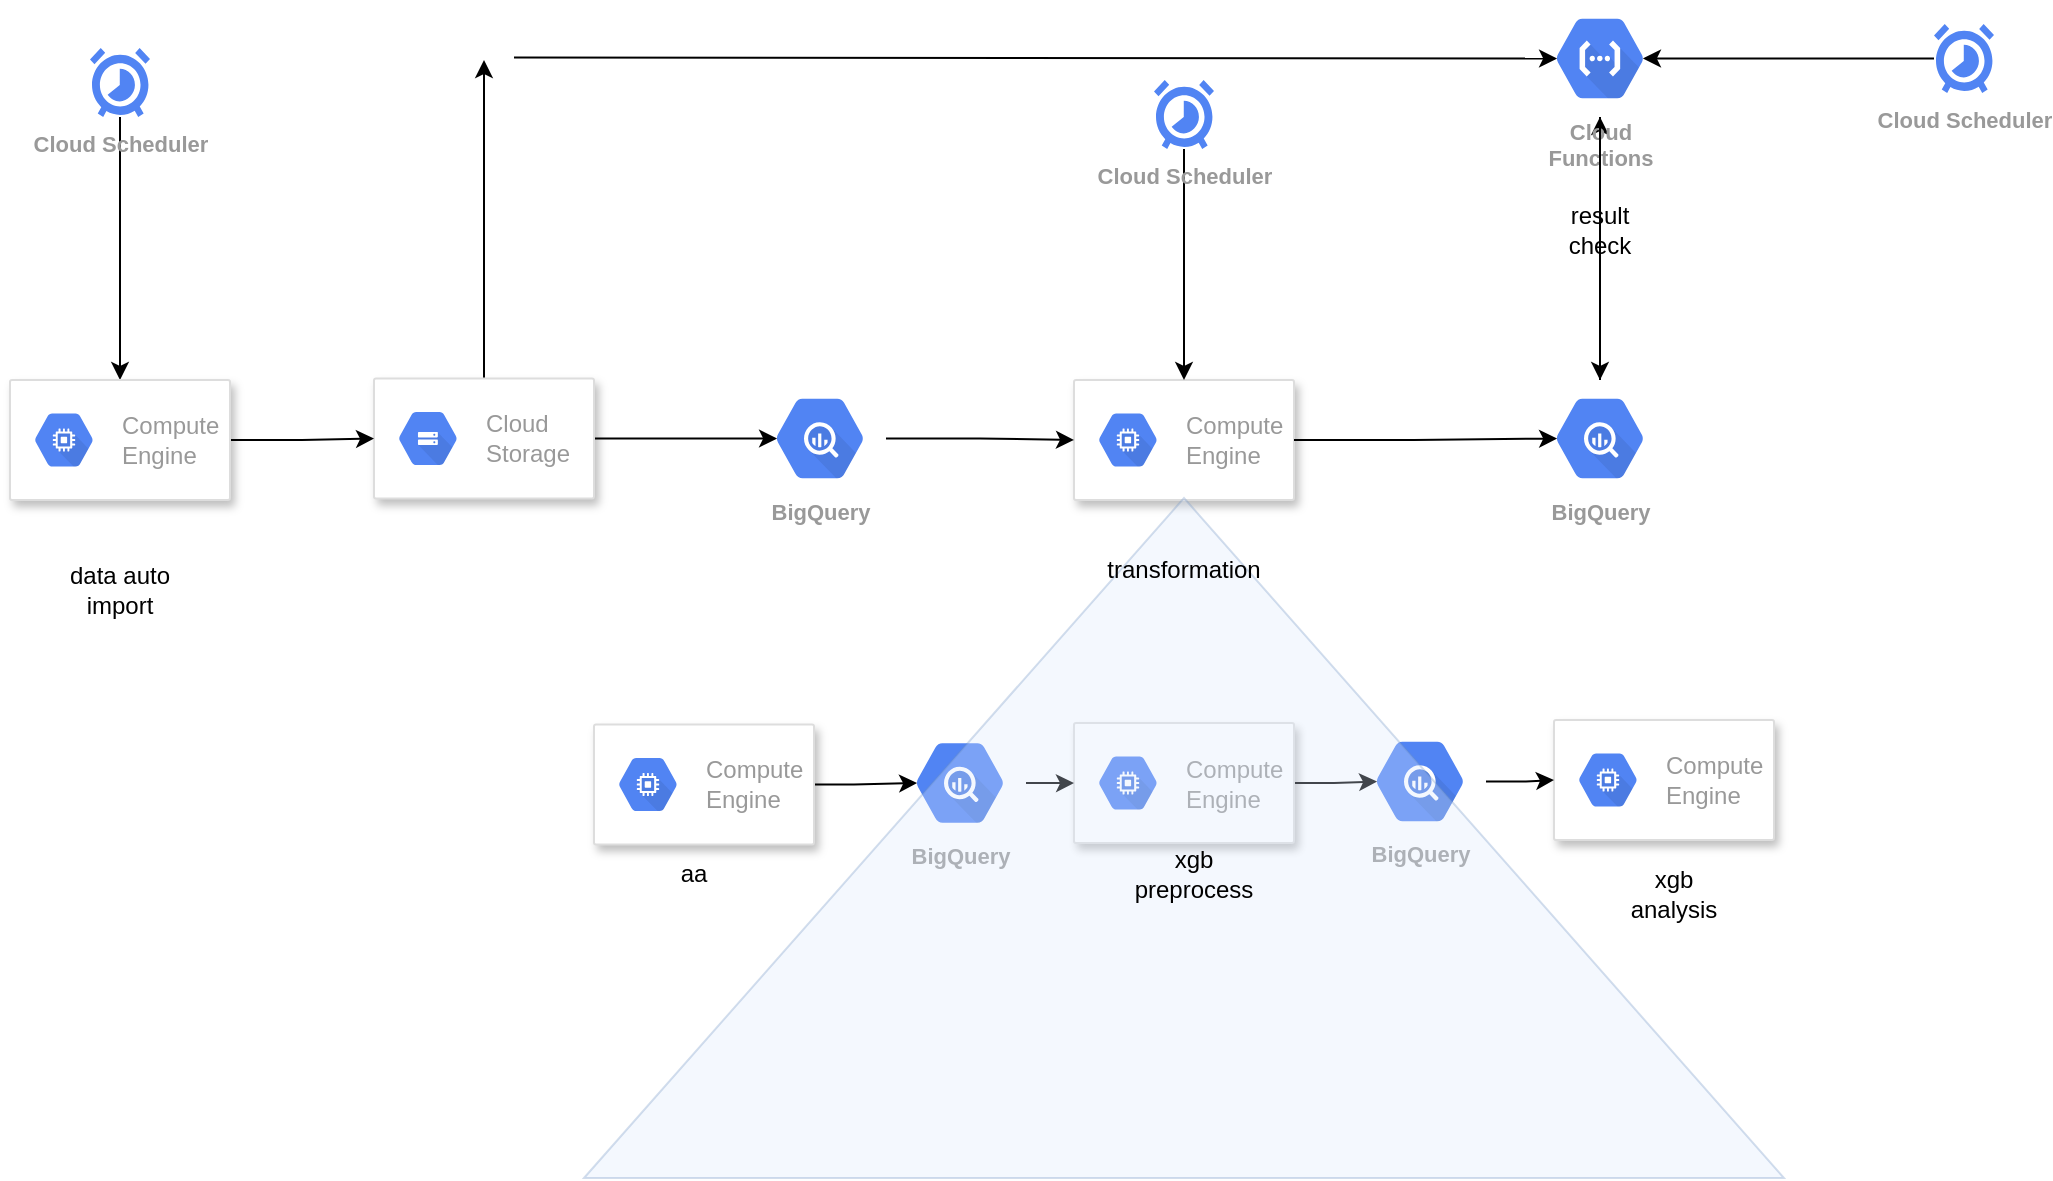 <mxfile version="15.5.4" type="embed"><diagram id="jTxU9_EBkCACjKnzjFgJ" name="Page-1"><mxGraphModel dx="943" dy="477" grid="1" gridSize="10" guides="1" tooltips="1" connect="1" arrows="1" fold="1" page="1" pageScale="1" pageWidth="2339" pageHeight="3300" math="0" shadow="0"><root><mxCell id="0"/><mxCell id="1" parent="0"/><mxCell id="SDDDcs5k6eTZLaJzviCm-29" value="" style="strokeColor=#dddddd;shadow=1;strokeWidth=1;rounded=1;absoluteArcSize=1;arcSize=2;" parent="1" vertex="1"><mxGeometry x="840" y="440" width="110" height="60" as="geometry"/></mxCell><mxCell id="SDDDcs5k6eTZLaJzviCm-30" value="Compute&#10;Engine" style="sketch=0;dashed=0;connectable=0;html=1;fillColor=#5184F3;strokeColor=none;shape=mxgraph.gcp2.hexIcon;prIcon=compute_engine;part=1;labelPosition=right;verticalLabelPosition=middle;align=left;verticalAlign=middle;spacingLeft=5;fontColor=#999999;fontSize=12;" parent="SDDDcs5k6eTZLaJzviCm-29" vertex="1"><mxGeometry y="0.5" width="44" height="39" relative="1" as="geometry"><mxPoint x="5" y="-19.5" as="offset"/></mxGeometry></mxCell><mxCell id="4" style="edgeStyle=orthogonalEdgeStyle;rounded=0;orthogonalLoop=1;jettySize=auto;html=1;" edge="1" parent="1" source="SDDDcs5k6eTZLaJzviCm-2" target="2"><mxGeometry relative="1" as="geometry"/></mxCell><mxCell id="SDDDcs5k6eTZLaJzviCm-2" value="Cloud Scheduler" style="html=1;fillColor=#5184F3;strokeColor=none;verticalAlign=top;labelPosition=center;verticalLabelPosition=bottom;align=center;fontSize=11;fontStyle=1;fontColor=#999999;shape=mxgraph.gcp2.cloud_scheduler" parent="1" vertex="1"><mxGeometry x="348" y="274" width="30" height="34.5" as="geometry"/></mxCell><mxCell id="SDDDcs5k6eTZLaJzviCm-14" style="edgeStyle=orthogonalEdgeStyle;rounded=0;orthogonalLoop=1;jettySize=auto;html=1;entryX=0.175;entryY=0.5;entryDx=0;entryDy=0;entryPerimeter=0;" parent="1" source="SDDDcs5k6eTZLaJzviCm-4" target="SDDDcs5k6eTZLaJzviCm-12" edge="1"><mxGeometry relative="1" as="geometry"/></mxCell><mxCell id="SDDDcs5k6eTZLaJzviCm-52" style="edgeStyle=orthogonalEdgeStyle;rounded=0;orthogonalLoop=1;jettySize=auto;html=1;" parent="1" source="SDDDcs5k6eTZLaJzviCm-4" edge="1"><mxGeometry relative="1" as="geometry"><mxPoint x="545" y="280" as="targetPoint"/></mxGeometry></mxCell><mxCell id="SDDDcs5k6eTZLaJzviCm-4" value="" style="strokeColor=#dddddd;shadow=1;strokeWidth=1;rounded=1;absoluteArcSize=1;arcSize=2;" parent="1" vertex="1"><mxGeometry x="490" y="439.25" width="110" height="60" as="geometry"/></mxCell><mxCell id="SDDDcs5k6eTZLaJzviCm-5" value="Cloud&#10;Storage" style="sketch=0;dashed=0;connectable=0;html=1;fillColor=#5184F3;strokeColor=none;shape=mxgraph.gcp2.hexIcon;prIcon=cloud_storage;part=1;labelPosition=right;verticalLabelPosition=middle;align=left;verticalAlign=middle;spacingLeft=5;fontColor=#999999;fontSize=12;" parent="SDDDcs5k6eTZLaJzviCm-4" vertex="1"><mxGeometry y="0.5" width="44" height="39" relative="1" as="geometry"><mxPoint x="5" y="-19.5" as="offset"/></mxGeometry></mxCell><mxCell id="SDDDcs5k6eTZLaJzviCm-45" style="edgeStyle=orthogonalEdgeStyle;rounded=0;orthogonalLoop=1;jettySize=auto;html=1;" parent="1" source="SDDDcs5k6eTZLaJzviCm-10" target="SDDDcs5k6eTZLaJzviCm-42" edge="1"><mxGeometry relative="1" as="geometry"/></mxCell><mxCell id="SDDDcs5k6eTZLaJzviCm-10" value="BigQuery" style="sketch=0;html=1;fillColor=#5184F3;strokeColor=none;verticalAlign=top;labelPosition=center;verticalLabelPosition=bottom;align=center;spacingTop=-6;fontSize=11;fontStyle=1;fontColor=#999999;shape=mxgraph.gcp2.hexIcon;prIcon=bigquery" parent="1" vertex="1"><mxGeometry x="1070" y="440" width="66" height="58.5" as="geometry"/></mxCell><mxCell id="SDDDcs5k6eTZLaJzviCm-31" value="" style="edgeStyle=orthogonalEdgeStyle;rounded=0;orthogonalLoop=1;jettySize=auto;html=1;" parent="1" source="SDDDcs5k6eTZLaJzviCm-12" target="SDDDcs5k6eTZLaJzviCm-29" edge="1"><mxGeometry relative="1" as="geometry"/></mxCell><mxCell id="SDDDcs5k6eTZLaJzviCm-12" value="BigQuery" style="sketch=0;html=1;fillColor=#5184F3;strokeColor=none;verticalAlign=top;labelPosition=center;verticalLabelPosition=bottom;align=center;spacingTop=-6;fontSize=11;fontStyle=1;fontColor=#999999;shape=mxgraph.gcp2.hexIcon;prIcon=bigquery" parent="1" vertex="1"><mxGeometry x="680" y="440" width="66" height="58.5" as="geometry"/></mxCell><mxCell id="SDDDcs5k6eTZLaJzviCm-24" style="edgeStyle=orthogonalEdgeStyle;rounded=0;orthogonalLoop=1;jettySize=auto;html=1;entryX=0.175;entryY=0.5;entryDx=0;entryDy=0;entryPerimeter=0;" parent="1" source="SDDDcs5k6eTZLaJzviCm-16" target="SDDDcs5k6eTZLaJzviCm-22" edge="1"><mxGeometry relative="1" as="geometry"/></mxCell><mxCell id="SDDDcs5k6eTZLaJzviCm-16" value="" style="strokeColor=#dddddd;shadow=1;strokeWidth=1;rounded=1;absoluteArcSize=1;arcSize=2;" parent="1" vertex="1"><mxGeometry x="600" y="612.25" width="110" height="60" as="geometry"/></mxCell><mxCell id="SDDDcs5k6eTZLaJzviCm-17" value="Compute&#10;Engine" style="sketch=0;dashed=0;connectable=0;html=1;fillColor=#5184F3;strokeColor=none;shape=mxgraph.gcp2.hexIcon;prIcon=compute_engine;part=1;labelPosition=right;verticalLabelPosition=middle;align=left;verticalAlign=middle;spacingLeft=5;fontColor=#999999;fontSize=12;" parent="SDDDcs5k6eTZLaJzviCm-16" vertex="1"><mxGeometry y="0.5" width="44" height="39" relative="1" as="geometry"><mxPoint x="5" y="-19.5" as="offset"/></mxGeometry></mxCell><mxCell id="SDDDcs5k6eTZLaJzviCm-26" style="edgeStyle=orthogonalEdgeStyle;rounded=0;orthogonalLoop=1;jettySize=auto;html=1;entryX=0.175;entryY=0.5;entryDx=0;entryDy=0;entryPerimeter=0;" parent="1" source="SDDDcs5k6eTZLaJzviCm-18" target="SDDDcs5k6eTZLaJzviCm-23" edge="1"><mxGeometry relative="1" as="geometry"/></mxCell><mxCell id="SDDDcs5k6eTZLaJzviCm-18" value="" style="strokeColor=#dddddd;shadow=1;strokeWidth=1;rounded=1;absoluteArcSize=1;arcSize=2;" parent="1" vertex="1"><mxGeometry x="840" y="611.5" width="110" height="60" as="geometry"/></mxCell><mxCell id="SDDDcs5k6eTZLaJzviCm-19" value="Compute&#10;Engine" style="sketch=0;dashed=0;connectable=0;html=1;fillColor=#5184F3;strokeColor=none;shape=mxgraph.gcp2.hexIcon;prIcon=compute_engine;part=1;labelPosition=right;verticalLabelPosition=middle;align=left;verticalAlign=middle;spacingLeft=5;fontColor=#999999;fontSize=12;" parent="SDDDcs5k6eTZLaJzviCm-18" vertex="1"><mxGeometry y="0.5" width="44" height="39" relative="1" as="geometry"><mxPoint x="5" y="-19.5" as="offset"/></mxGeometry></mxCell><mxCell id="SDDDcs5k6eTZLaJzviCm-20" value="" style="strokeColor=#dddddd;shadow=1;strokeWidth=1;rounded=1;absoluteArcSize=1;arcSize=2;" parent="1" vertex="1"><mxGeometry x="1080" y="610" width="110" height="60" as="geometry"/></mxCell><mxCell id="SDDDcs5k6eTZLaJzviCm-21" value="Compute&#10;Engine" style="sketch=0;dashed=0;connectable=0;html=1;fillColor=#5184F3;strokeColor=none;shape=mxgraph.gcp2.hexIcon;prIcon=compute_engine;part=1;labelPosition=right;verticalLabelPosition=middle;align=left;verticalAlign=middle;spacingLeft=5;fontColor=#999999;fontSize=12;" parent="SDDDcs5k6eTZLaJzviCm-20" vertex="1"><mxGeometry y="0.5" width="44" height="39" relative="1" as="geometry"><mxPoint x="5" y="-19.5" as="offset"/></mxGeometry></mxCell><mxCell id="SDDDcs5k6eTZLaJzviCm-25" style="edgeStyle=orthogonalEdgeStyle;rounded=0;orthogonalLoop=1;jettySize=auto;html=1;entryX=0;entryY=0.5;entryDx=0;entryDy=0;" parent="1" source="SDDDcs5k6eTZLaJzviCm-22" target="SDDDcs5k6eTZLaJzviCm-18" edge="1"><mxGeometry relative="1" as="geometry"/></mxCell><mxCell id="SDDDcs5k6eTZLaJzviCm-22" value="BigQuery" style="sketch=0;html=1;fillColor=#5184F3;strokeColor=none;verticalAlign=top;labelPosition=center;verticalLabelPosition=bottom;align=center;spacingTop=-6;fontSize=11;fontStyle=1;fontColor=#999999;shape=mxgraph.gcp2.hexIcon;prIcon=bigquery" parent="1" vertex="1"><mxGeometry x="750" y="612.25" width="66" height="58.5" as="geometry"/></mxCell><mxCell id="SDDDcs5k6eTZLaJzviCm-27" value="" style="edgeStyle=orthogonalEdgeStyle;rounded=0;orthogonalLoop=1;jettySize=auto;html=1;" parent="1" source="SDDDcs5k6eTZLaJzviCm-23" target="SDDDcs5k6eTZLaJzviCm-20" edge="1"><mxGeometry relative="1" as="geometry"/></mxCell><mxCell id="SDDDcs5k6eTZLaJzviCm-23" value="BigQuery" style="sketch=0;html=1;fillColor=#5184F3;strokeColor=none;verticalAlign=top;labelPosition=center;verticalLabelPosition=bottom;align=center;spacingTop=-6;fontSize=11;fontStyle=1;fontColor=#999999;shape=mxgraph.gcp2.hexIcon;prIcon=bigquery" parent="1" vertex="1"><mxGeometry x="980" y="611.5" width="66" height="58.5" as="geometry"/></mxCell><mxCell id="SDDDcs5k6eTZLaJzviCm-28" value="" style="triangle;whiteSpace=wrap;html=1;rotation=-90;opacity=30;fillColor=#dae8fc;strokeColor=#6c8ebf;" parent="1" vertex="1"><mxGeometry x="725" y="369" width="340" height="600" as="geometry"/></mxCell><mxCell id="SDDDcs5k6eTZLaJzviCm-32" style="edgeStyle=orthogonalEdgeStyle;rounded=0;orthogonalLoop=1;jettySize=auto;html=1;entryX=0.175;entryY=0.5;entryDx=0;entryDy=0;entryPerimeter=0;" parent="1" source="SDDDcs5k6eTZLaJzviCm-29" target="SDDDcs5k6eTZLaJzviCm-10" edge="1"><mxGeometry relative="1" as="geometry"/></mxCell><mxCell id="SDDDcs5k6eTZLaJzviCm-33" value="data auto import" style="text;html=1;strokeColor=none;fillColor=none;align=center;verticalAlign=middle;whiteSpace=wrap;rounded=0;opacity=30;" parent="1" vertex="1"><mxGeometry x="333" y="530" width="60" height="30" as="geometry"/></mxCell><mxCell id="SDDDcs5k6eTZLaJzviCm-34" value="transformation" style="text;html=1;strokeColor=none;fillColor=none;align=center;verticalAlign=middle;whiteSpace=wrap;rounded=0;opacity=30;" parent="1" vertex="1"><mxGeometry x="865" y="520" width="60" height="30" as="geometry"/></mxCell><mxCell id="SDDDcs5k6eTZLaJzviCm-35" value="aa" style="text;html=1;strokeColor=none;fillColor=none;align=center;verticalAlign=middle;whiteSpace=wrap;rounded=0;opacity=30;" parent="1" vertex="1"><mxGeometry x="620" y="672.25" width="60" height="30" as="geometry"/></mxCell><mxCell id="SDDDcs5k6eTZLaJzviCm-38" value="xgb preprocess" style="text;html=1;strokeColor=none;fillColor=none;align=center;verticalAlign=middle;whiteSpace=wrap;rounded=0;opacity=30;" parent="1" vertex="1"><mxGeometry x="870" y="672.25" width="60" height="30" as="geometry"/></mxCell><mxCell id="SDDDcs5k6eTZLaJzviCm-39" value="xgb analysis" style="text;html=1;strokeColor=none;fillColor=none;align=center;verticalAlign=middle;whiteSpace=wrap;rounded=0;opacity=30;" parent="1" vertex="1"><mxGeometry x="1110" y="682.25" width="60" height="30" as="geometry"/></mxCell><mxCell id="SDDDcs5k6eTZLaJzviCm-49" style="edgeStyle=orthogonalEdgeStyle;rounded=0;orthogonalLoop=1;jettySize=auto;html=1;startArrow=none;" parent="1" source="SDDDcs5k6eTZLaJzviCm-47" edge="1"><mxGeometry relative="1" as="geometry"><mxPoint x="1103" y="440" as="targetPoint"/></mxGeometry></mxCell><mxCell id="SDDDcs5k6eTZLaJzviCm-42" value="Cloud&#10;Functions" style="sketch=0;html=1;fillColor=#5184F3;strokeColor=none;verticalAlign=top;labelPosition=center;verticalLabelPosition=bottom;align=center;spacingTop=-6;fontSize=11;fontStyle=1;fontColor=#999999;shape=mxgraph.gcp2.hexIcon;prIcon=cloud_functions" parent="1" vertex="1"><mxGeometry x="1070" y="250" width="66" height="58.5" as="geometry"/></mxCell><mxCell id="SDDDcs5k6eTZLaJzviCm-47" value="result check" style="text;html=1;strokeColor=none;fillColor=none;align=center;verticalAlign=middle;whiteSpace=wrap;rounded=0;opacity=30;" parent="1" vertex="1"><mxGeometry x="1073" y="350" width="60" height="30" as="geometry"/></mxCell><mxCell id="SDDDcs5k6eTZLaJzviCm-50" value="" style="edgeStyle=orthogonalEdgeStyle;rounded=0;orthogonalLoop=1;jettySize=auto;html=1;endArrow=none;" parent="1" source="SDDDcs5k6eTZLaJzviCm-42" target="SDDDcs5k6eTZLaJzviCm-47" edge="1"><mxGeometry relative="1" as="geometry"><mxPoint x="1103" y="440" as="targetPoint"/><mxPoint x="1103" y="308.5" as="sourcePoint"/></mxGeometry></mxCell><mxCell id="SDDDcs5k6eTZLaJzviCm-55" style="edgeStyle=orthogonalEdgeStyle;rounded=0;orthogonalLoop=1;jettySize=auto;html=1;entryX=0.175;entryY=0.5;entryDx=0;entryDy=0;entryPerimeter=0;" parent="1" target="SDDDcs5k6eTZLaJzviCm-42" edge="1"><mxGeometry relative="1" as="geometry"><mxPoint x="734" y="278.75" as="targetPoint"/><mxPoint x="560" y="278.8" as="sourcePoint"/></mxGeometry></mxCell><mxCell id="SDDDcs5k6eTZLaJzviCm-58" value="" style="edgeStyle=orthogonalEdgeStyle;rounded=0;orthogonalLoop=1;jettySize=auto;html=1;" parent="1" source="SDDDcs5k6eTZLaJzviCm-56" target="SDDDcs5k6eTZLaJzviCm-29" edge="1"><mxGeometry relative="1" as="geometry"/></mxCell><mxCell id="SDDDcs5k6eTZLaJzviCm-56" value="Cloud Scheduler" style="html=1;fillColor=#5184F3;strokeColor=none;verticalAlign=top;labelPosition=center;verticalLabelPosition=bottom;align=center;fontSize=11;fontStyle=1;fontColor=#999999;shape=mxgraph.gcp2.cloud_scheduler" parent="1" vertex="1"><mxGeometry x="880" y="290" width="30" height="34.5" as="geometry"/></mxCell><mxCell id="SDDDcs5k6eTZLaJzviCm-60" style="edgeStyle=orthogonalEdgeStyle;rounded=0;orthogonalLoop=1;jettySize=auto;html=1;entryX=0.825;entryY=0.5;entryDx=0;entryDy=0;entryPerimeter=0;" parent="1" source="SDDDcs5k6eTZLaJzviCm-59" target="SDDDcs5k6eTZLaJzviCm-42" edge="1"><mxGeometry relative="1" as="geometry"/></mxCell><mxCell id="SDDDcs5k6eTZLaJzviCm-59" value="Cloud Scheduler" style="html=1;fillColor=#5184F3;strokeColor=none;verticalAlign=top;labelPosition=center;verticalLabelPosition=bottom;align=center;fontSize=11;fontStyle=1;fontColor=#999999;shape=mxgraph.gcp2.cloud_scheduler" parent="1" vertex="1"><mxGeometry x="1270" y="262" width="30" height="34.5" as="geometry"/></mxCell><mxCell id="5" value="" style="edgeStyle=orthogonalEdgeStyle;rounded=0;orthogonalLoop=1;jettySize=auto;html=1;" edge="1" parent="1" source="2" target="SDDDcs5k6eTZLaJzviCm-4"><mxGeometry relative="1" as="geometry"/></mxCell><mxCell id="2" value="" style="strokeColor=#dddddd;shadow=1;strokeWidth=1;rounded=1;absoluteArcSize=1;arcSize=2;" vertex="1" parent="1"><mxGeometry x="308" y="440" width="110" height="60" as="geometry"/></mxCell><mxCell id="3" value="Compute&#10;Engine" style="sketch=0;dashed=0;connectable=0;html=1;fillColor=#5184F3;strokeColor=none;shape=mxgraph.gcp2.hexIcon;prIcon=compute_engine;part=1;labelPosition=right;verticalLabelPosition=middle;align=left;verticalAlign=middle;spacingLeft=5;fontColor=#999999;fontSize=12;" vertex="1" parent="2"><mxGeometry y="0.5" width="44" height="39" relative="1" as="geometry"><mxPoint x="5" y="-19.5" as="offset"/></mxGeometry></mxCell></root></mxGraphModel></diagram></mxfile>